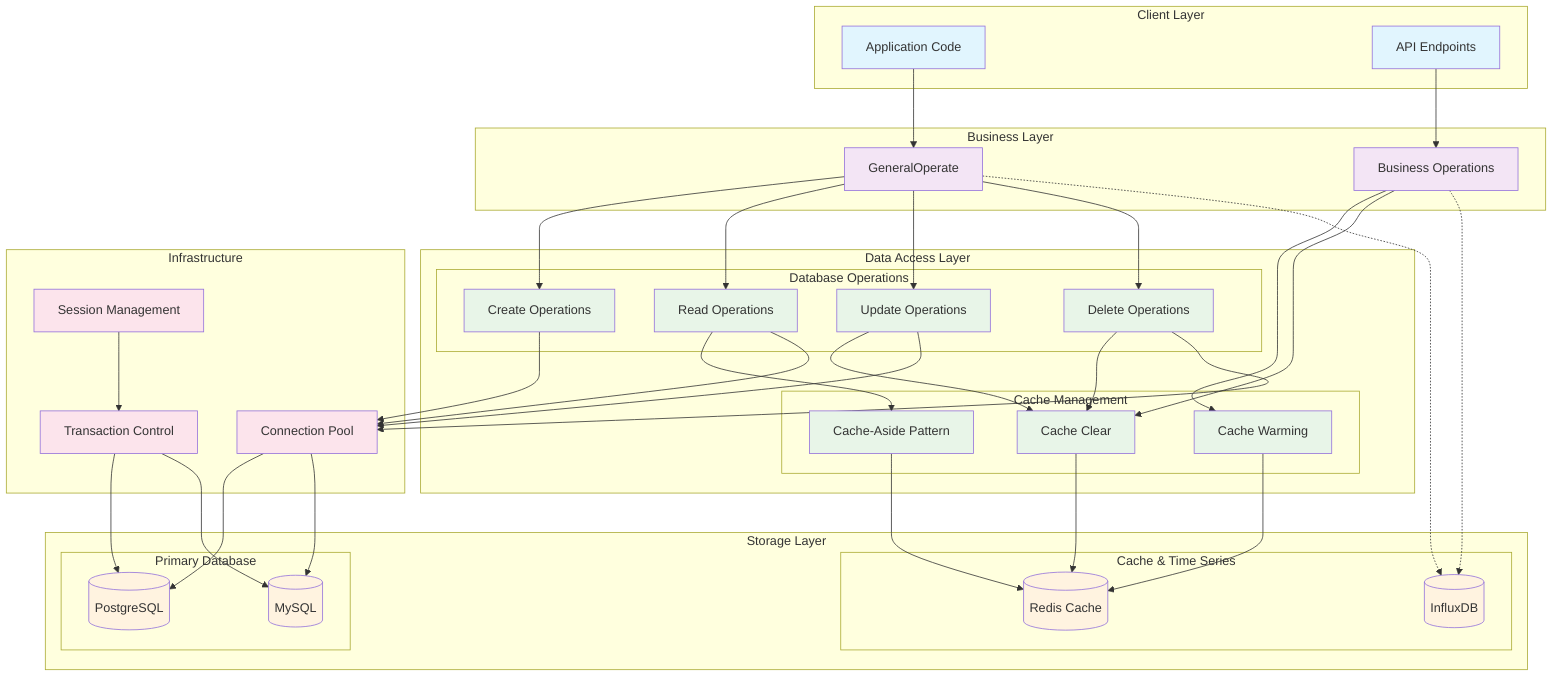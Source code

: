 graph TB
    subgraph "Client Layer"
        APP[Application Code]
        API[API Endpoints]
    end
    
    subgraph "Business Layer"
        GO[GeneralOperate]
        BO[Business Operations]
    end
    
    subgraph "Data Access Layer"
        subgraph "Database Operations"
            CREATE[Create Operations]
            READ[Read Operations]  
            UPDATE[Update Operations]
            DELETE[Delete Operations]
        end
        
        subgraph "Cache Management"
            WARM[Cache Warming]
            CLEAR[Cache Clear]
            ASIDE[Cache-Aside Pattern]
        end
    end
    
    subgraph "Storage Layer"
        subgraph "Primary Database"
            PG[(PostgreSQL)]
            MY[(MySQL)]
        end
        
        subgraph "Cache & Time Series"
            REDIS[(Redis Cache)]
            INFLUX[(InfluxDB)]
        end
    end
    
    subgraph "Infrastructure"
        POOL[Connection Pool]
        SESS[Session Management]
        TRANS[Transaction Control]
    end
    
    %% Client to Business connections
    APP --> GO
    API --> BO
    
    %% Business to Data Access connections
    GO --> CREATE
    GO --> READ
    GO --> UPDATE
    GO --> DELETE
    
    BO --> WARM
    BO --> CLEAR
    
    %% Cache flow connections
    READ --> ASIDE
    UPDATE --> CLEAR
    DELETE --> CLEAR
    
    %% Data Access to Storage connections
    CREATE --> POOL
    READ --> POOL
    UPDATE --> POOL
    DELETE --> POOL
    
    ASIDE --> REDIS
    WARM --> REDIS
    CLEAR --> REDIS
    
    %% Infrastructure connections
    POOL --> PG
    POOL --> MY
    SESS --> TRANS
    TRANS --> PG
    TRANS --> MY
    
    %% Optional connections
    GO -.-> INFLUX
    BO -.-> INFLUX
    
    %% Styling
    classDef clientLayer fill:#e1f5fe
    classDef businessLayer fill:#f3e5f5  
    classDef dataLayer fill:#e8f5e8
    classDef storageLayer fill:#fff3e0
    classDef infraLayer fill:#fce4ec
    
    class APP,API clientLayer
    class GO,BO businessLayer
    class CREATE,READ,UPDATE,DELETE,WARM,CLEAR,ASIDE dataLayer
    class PG,MY,REDIS,INFLUX storageLayer
    class POOL,SESS,TRANS infraLayer